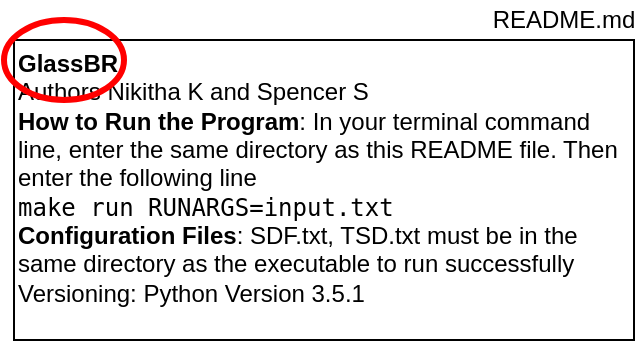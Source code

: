 <mxfile version="14.8.6" type="device"><diagram id="zoHgPlIK_aeKPbCIur9p" name="Page-1"><mxGraphModel dx="1280" dy="735" grid="1" gridSize="10" guides="1" tooltips="1" connect="1" arrows="1" fold="1" page="1" pageScale="1" pageWidth="1100" pageHeight="850" math="0" shadow="0"><root><mxCell id="0"/><mxCell id="1" parent="0"/><mxCell id="VGrCEfyrrA1W1x17eZEN-1" value="&lt;b&gt;GlassBR&lt;/b&gt;&lt;br&gt;Authors Nikitha K and Spencer S&lt;br&gt;&lt;b&gt;How to Run the Program&lt;/b&gt;: In your terminal command line, enter the same directory as this README file. Then enter the following line&lt;br&gt;&lt;code&gt;make run RUNARGS=input.txt&lt;br&gt;&lt;span style=&quot;font-family: &amp;#34;helvetica&amp;#34;&quot;&gt;&lt;b&gt;Configuration Files&lt;/b&gt;: SDF.txt, TSD.txt must be in the same directory as the executable to run successfully&lt;br&gt;&lt;/span&gt;&lt;span style=&quot;font-family: &amp;#34;helvetica&amp;#34;&quot;&gt;Versioning: Python Version 3.5.1&lt;/span&gt;&lt;br&gt;&lt;/code&gt;&lt;p dir=&quot;auto&quot;&gt;&lt;/p&gt;" style="rounded=0;whiteSpace=wrap;html=1;align=left;" vertex="1" parent="1"><mxGeometry x="45" y="40" width="310" height="150" as="geometry"/></mxCell><mxCell id="VGrCEfyrrA1W1x17eZEN-2" value="" style="ellipse;whiteSpace=wrap;html=1;fillColor=none;strokeColor=#FF0000;strokeWidth=3;" vertex="1" parent="1"><mxGeometry x="40" y="30" width="60" height="40" as="geometry"/></mxCell><mxCell id="VGrCEfyrrA1W1x17eZEN-3" value="README.md" style="text;html=1;strokeColor=none;fillColor=none;align=center;verticalAlign=middle;whiteSpace=wrap;rounded=0;" vertex="1" parent="1"><mxGeometry x="300" y="20" width="40" height="20" as="geometry"/></mxCell></root></mxGraphModel></diagram></mxfile>